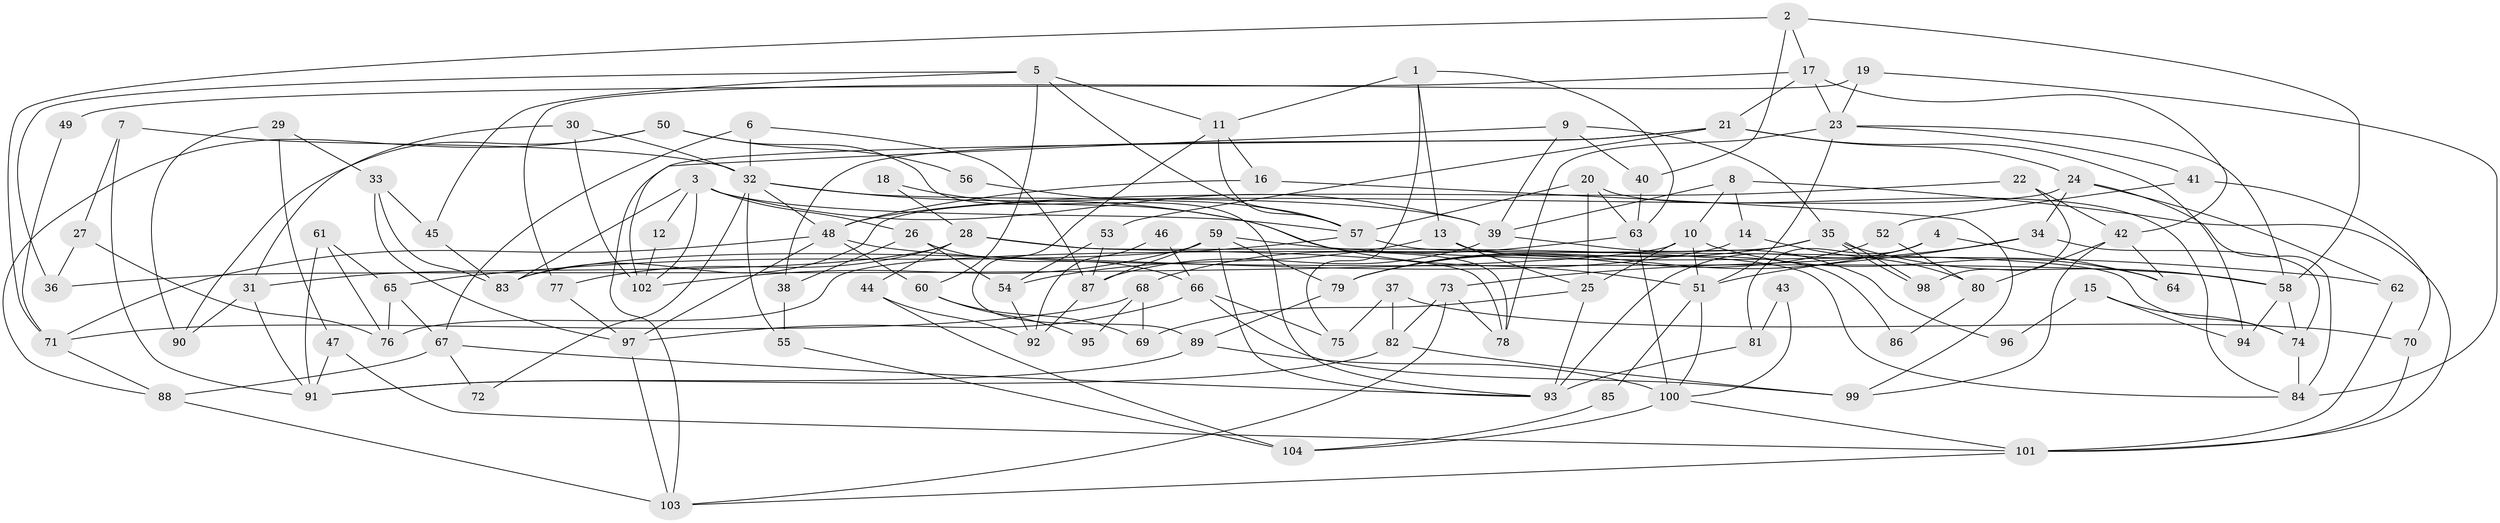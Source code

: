 // coarse degree distribution, {5: 0.15384615384615385, 8: 0.057692307692307696, 7: 0.11538461538461539, 3: 0.1346153846153846, 9: 0.09615384615384616, 4: 0.23076923076923078, 6: 0.19230769230769232, 2: 0.019230769230769232}
// Generated by graph-tools (version 1.1) at 2025/37/03/04/25 23:37:00]
// undirected, 104 vertices, 208 edges
graph export_dot {
  node [color=gray90,style=filled];
  1;
  2;
  3;
  4;
  5;
  6;
  7;
  8;
  9;
  10;
  11;
  12;
  13;
  14;
  15;
  16;
  17;
  18;
  19;
  20;
  21;
  22;
  23;
  24;
  25;
  26;
  27;
  28;
  29;
  30;
  31;
  32;
  33;
  34;
  35;
  36;
  37;
  38;
  39;
  40;
  41;
  42;
  43;
  44;
  45;
  46;
  47;
  48;
  49;
  50;
  51;
  52;
  53;
  54;
  55;
  56;
  57;
  58;
  59;
  60;
  61;
  62;
  63;
  64;
  65;
  66;
  67;
  68;
  69;
  70;
  71;
  72;
  73;
  74;
  75;
  76;
  77;
  78;
  79;
  80;
  81;
  82;
  83;
  84;
  85;
  86;
  87;
  88;
  89;
  90;
  91;
  92;
  93;
  94;
  95;
  96;
  97;
  98;
  99;
  100;
  101;
  102;
  103;
  104;
  1 -- 63;
  1 -- 11;
  1 -- 13;
  1 -- 75;
  2 -- 58;
  2 -- 71;
  2 -- 17;
  2 -- 40;
  3 -- 83;
  3 -- 57;
  3 -- 12;
  3 -- 26;
  3 -- 39;
  3 -- 102;
  4 -- 93;
  4 -- 79;
  4 -- 64;
  4 -- 81;
  5 -- 36;
  5 -- 45;
  5 -- 11;
  5 -- 57;
  5 -- 60;
  6 -- 87;
  6 -- 32;
  6 -- 67;
  7 -- 91;
  7 -- 32;
  7 -- 27;
  8 -- 39;
  8 -- 101;
  8 -- 10;
  8 -- 14;
  9 -- 40;
  9 -- 102;
  9 -- 35;
  9 -- 39;
  10 -- 51;
  10 -- 25;
  10 -- 36;
  10 -- 64;
  11 -- 57;
  11 -- 16;
  11 -- 89;
  12 -- 102;
  13 -- 25;
  13 -- 54;
  13 -- 86;
  14 -- 80;
  14 -- 83;
  15 -- 74;
  15 -- 94;
  15 -- 96;
  16 -- 99;
  16 -- 48;
  17 -- 21;
  17 -- 23;
  17 -- 42;
  17 -- 49;
  18 -- 28;
  18 -- 78;
  19 -- 84;
  19 -- 23;
  19 -- 77;
  20 -- 57;
  20 -- 84;
  20 -- 25;
  20 -- 63;
  21 -- 24;
  21 -- 103;
  21 -- 38;
  21 -- 53;
  21 -- 94;
  22 -- 42;
  22 -- 48;
  22 -- 98;
  23 -- 58;
  23 -- 41;
  23 -- 51;
  23 -- 78;
  24 -- 34;
  24 -- 83;
  24 -- 62;
  24 -- 84;
  25 -- 69;
  25 -- 93;
  26 -- 54;
  26 -- 38;
  26 -- 66;
  27 -- 76;
  27 -- 36;
  28 -- 78;
  28 -- 84;
  28 -- 31;
  28 -- 44;
  28 -- 77;
  29 -- 90;
  29 -- 47;
  29 -- 33;
  30 -- 102;
  30 -- 32;
  30 -- 31;
  31 -- 90;
  31 -- 91;
  32 -- 39;
  32 -- 51;
  32 -- 48;
  32 -- 55;
  32 -- 72;
  33 -- 97;
  33 -- 45;
  33 -- 83;
  34 -- 73;
  34 -- 74;
  34 -- 51;
  35 -- 98;
  35 -- 98;
  35 -- 58;
  35 -- 76;
  35 -- 79;
  37 -- 82;
  37 -- 75;
  37 -- 70;
  38 -- 55;
  39 -- 87;
  39 -- 96;
  40 -- 63;
  41 -- 70;
  41 -- 52;
  42 -- 64;
  42 -- 80;
  42 -- 99;
  43 -- 100;
  43 -- 81;
  44 -- 104;
  44 -- 92;
  45 -- 83;
  46 -- 66;
  46 -- 92;
  47 -- 91;
  47 -- 101;
  48 -- 58;
  48 -- 60;
  48 -- 71;
  48 -- 97;
  49 -- 71;
  50 -- 93;
  50 -- 88;
  50 -- 56;
  50 -- 90;
  51 -- 85;
  51 -- 100;
  52 -- 79;
  52 -- 80;
  53 -- 54;
  53 -- 87;
  54 -- 92;
  55 -- 104;
  56 -- 57;
  57 -- 65;
  57 -- 74;
  58 -- 74;
  58 -- 94;
  59 -- 93;
  59 -- 87;
  59 -- 62;
  59 -- 79;
  59 -- 102;
  60 -- 69;
  60 -- 95;
  61 -- 91;
  61 -- 76;
  61 -- 65;
  62 -- 101;
  63 -- 100;
  63 -- 68;
  65 -- 67;
  65 -- 76;
  66 -- 97;
  66 -- 75;
  66 -- 99;
  67 -- 88;
  67 -- 72;
  67 -- 93;
  68 -- 69;
  68 -- 71;
  68 -- 95;
  70 -- 101;
  71 -- 88;
  73 -- 103;
  73 -- 82;
  73 -- 78;
  74 -- 84;
  77 -- 97;
  79 -- 89;
  80 -- 86;
  81 -- 93;
  82 -- 91;
  82 -- 99;
  85 -- 104;
  87 -- 92;
  88 -- 103;
  89 -- 91;
  89 -- 100;
  97 -- 103;
  100 -- 101;
  100 -- 104;
  101 -- 103;
}
